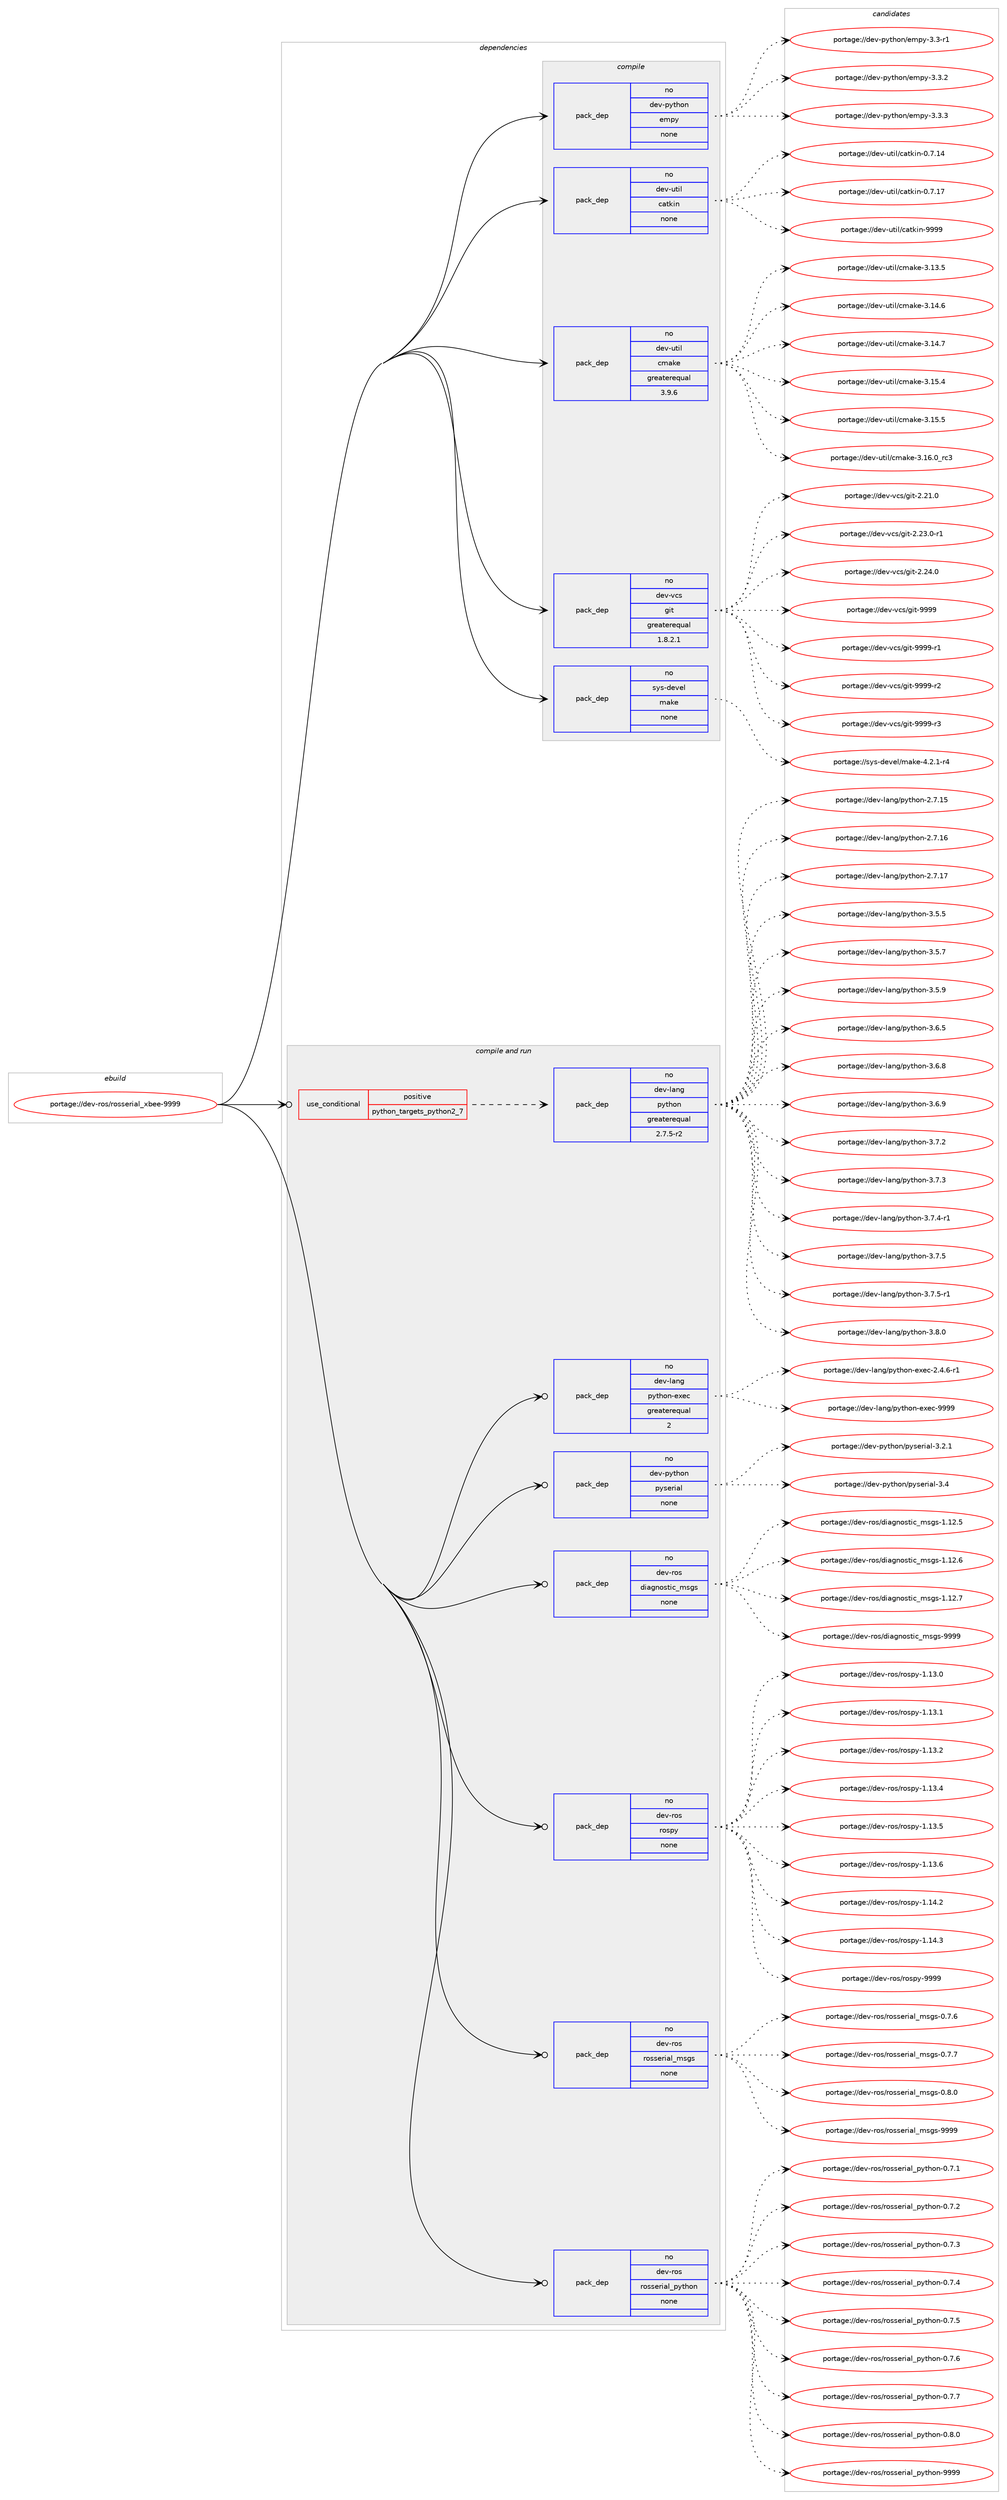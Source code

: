 digraph prolog {

# *************
# Graph options
# *************

newrank=true;
concentrate=true;
compound=true;
graph [rankdir=LR,fontname=Helvetica,fontsize=10,ranksep=1.5];#, ranksep=2.5, nodesep=0.2];
edge  [arrowhead=vee];
node  [fontname=Helvetica,fontsize=10];

# **********
# The ebuild
# **********

subgraph cluster_leftcol {
color=gray;
rank=same;
label=<<i>ebuild</i>>;
id [label="portage://dev-ros/rosserial_xbee-9999", color=red, width=4, href="../dev-ros/rosserial_xbee-9999.svg"];
}

# ****************
# The dependencies
# ****************

subgraph cluster_midcol {
color=gray;
label=<<i>dependencies</i>>;
subgraph cluster_compile {
fillcolor="#eeeeee";
style=filled;
label=<<i>compile</i>>;
subgraph pack151420 {
dependency199290 [label=<<TABLE BORDER="0" CELLBORDER="1" CELLSPACING="0" CELLPADDING="4" WIDTH="220"><TR><TD ROWSPAN="6" CELLPADDING="30">pack_dep</TD></TR><TR><TD WIDTH="110">no</TD></TR><TR><TD>dev-python</TD></TR><TR><TD>empy</TD></TR><TR><TD>none</TD></TR><TR><TD></TD></TR></TABLE>>, shape=none, color=blue];
}
id:e -> dependency199290:w [weight=20,style="solid",arrowhead="vee"];
subgraph pack151421 {
dependency199291 [label=<<TABLE BORDER="0" CELLBORDER="1" CELLSPACING="0" CELLPADDING="4" WIDTH="220"><TR><TD ROWSPAN="6" CELLPADDING="30">pack_dep</TD></TR><TR><TD WIDTH="110">no</TD></TR><TR><TD>dev-util</TD></TR><TR><TD>catkin</TD></TR><TR><TD>none</TD></TR><TR><TD></TD></TR></TABLE>>, shape=none, color=blue];
}
id:e -> dependency199291:w [weight=20,style="solid",arrowhead="vee"];
subgraph pack151422 {
dependency199292 [label=<<TABLE BORDER="0" CELLBORDER="1" CELLSPACING="0" CELLPADDING="4" WIDTH="220"><TR><TD ROWSPAN="6" CELLPADDING="30">pack_dep</TD></TR><TR><TD WIDTH="110">no</TD></TR><TR><TD>dev-util</TD></TR><TR><TD>cmake</TD></TR><TR><TD>greaterequal</TD></TR><TR><TD>3.9.6</TD></TR></TABLE>>, shape=none, color=blue];
}
id:e -> dependency199292:w [weight=20,style="solid",arrowhead="vee"];
subgraph pack151423 {
dependency199293 [label=<<TABLE BORDER="0" CELLBORDER="1" CELLSPACING="0" CELLPADDING="4" WIDTH="220"><TR><TD ROWSPAN="6" CELLPADDING="30">pack_dep</TD></TR><TR><TD WIDTH="110">no</TD></TR><TR><TD>dev-vcs</TD></TR><TR><TD>git</TD></TR><TR><TD>greaterequal</TD></TR><TR><TD>1.8.2.1</TD></TR></TABLE>>, shape=none, color=blue];
}
id:e -> dependency199293:w [weight=20,style="solid",arrowhead="vee"];
subgraph pack151424 {
dependency199294 [label=<<TABLE BORDER="0" CELLBORDER="1" CELLSPACING="0" CELLPADDING="4" WIDTH="220"><TR><TD ROWSPAN="6" CELLPADDING="30">pack_dep</TD></TR><TR><TD WIDTH="110">no</TD></TR><TR><TD>sys-devel</TD></TR><TR><TD>make</TD></TR><TR><TD>none</TD></TR><TR><TD></TD></TR></TABLE>>, shape=none, color=blue];
}
id:e -> dependency199294:w [weight=20,style="solid",arrowhead="vee"];
}
subgraph cluster_compileandrun {
fillcolor="#eeeeee";
style=filled;
label=<<i>compile and run</i>>;
subgraph cond44442 {
dependency199295 [label=<<TABLE BORDER="0" CELLBORDER="1" CELLSPACING="0" CELLPADDING="4"><TR><TD ROWSPAN="3" CELLPADDING="10">use_conditional</TD></TR><TR><TD>positive</TD></TR><TR><TD>python_targets_python2_7</TD></TR></TABLE>>, shape=none, color=red];
subgraph pack151425 {
dependency199296 [label=<<TABLE BORDER="0" CELLBORDER="1" CELLSPACING="0" CELLPADDING="4" WIDTH="220"><TR><TD ROWSPAN="6" CELLPADDING="30">pack_dep</TD></TR><TR><TD WIDTH="110">no</TD></TR><TR><TD>dev-lang</TD></TR><TR><TD>python</TD></TR><TR><TD>greaterequal</TD></TR><TR><TD>2.7.5-r2</TD></TR></TABLE>>, shape=none, color=blue];
}
dependency199295:e -> dependency199296:w [weight=20,style="dashed",arrowhead="vee"];
}
id:e -> dependency199295:w [weight=20,style="solid",arrowhead="odotvee"];
subgraph pack151426 {
dependency199297 [label=<<TABLE BORDER="0" CELLBORDER="1" CELLSPACING="0" CELLPADDING="4" WIDTH="220"><TR><TD ROWSPAN="6" CELLPADDING="30">pack_dep</TD></TR><TR><TD WIDTH="110">no</TD></TR><TR><TD>dev-lang</TD></TR><TR><TD>python-exec</TD></TR><TR><TD>greaterequal</TD></TR><TR><TD>2</TD></TR></TABLE>>, shape=none, color=blue];
}
id:e -> dependency199297:w [weight=20,style="solid",arrowhead="odotvee"];
subgraph pack151427 {
dependency199298 [label=<<TABLE BORDER="0" CELLBORDER="1" CELLSPACING="0" CELLPADDING="4" WIDTH="220"><TR><TD ROWSPAN="6" CELLPADDING="30">pack_dep</TD></TR><TR><TD WIDTH="110">no</TD></TR><TR><TD>dev-python</TD></TR><TR><TD>pyserial</TD></TR><TR><TD>none</TD></TR><TR><TD></TD></TR></TABLE>>, shape=none, color=blue];
}
id:e -> dependency199298:w [weight=20,style="solid",arrowhead="odotvee"];
subgraph pack151428 {
dependency199299 [label=<<TABLE BORDER="0" CELLBORDER="1" CELLSPACING="0" CELLPADDING="4" WIDTH="220"><TR><TD ROWSPAN="6" CELLPADDING="30">pack_dep</TD></TR><TR><TD WIDTH="110">no</TD></TR><TR><TD>dev-ros</TD></TR><TR><TD>diagnostic_msgs</TD></TR><TR><TD>none</TD></TR><TR><TD></TD></TR></TABLE>>, shape=none, color=blue];
}
id:e -> dependency199299:w [weight=20,style="solid",arrowhead="odotvee"];
subgraph pack151429 {
dependency199300 [label=<<TABLE BORDER="0" CELLBORDER="1" CELLSPACING="0" CELLPADDING="4" WIDTH="220"><TR><TD ROWSPAN="6" CELLPADDING="30">pack_dep</TD></TR><TR><TD WIDTH="110">no</TD></TR><TR><TD>dev-ros</TD></TR><TR><TD>rospy</TD></TR><TR><TD>none</TD></TR><TR><TD></TD></TR></TABLE>>, shape=none, color=blue];
}
id:e -> dependency199300:w [weight=20,style="solid",arrowhead="odotvee"];
subgraph pack151430 {
dependency199301 [label=<<TABLE BORDER="0" CELLBORDER="1" CELLSPACING="0" CELLPADDING="4" WIDTH="220"><TR><TD ROWSPAN="6" CELLPADDING="30">pack_dep</TD></TR><TR><TD WIDTH="110">no</TD></TR><TR><TD>dev-ros</TD></TR><TR><TD>rosserial_msgs</TD></TR><TR><TD>none</TD></TR><TR><TD></TD></TR></TABLE>>, shape=none, color=blue];
}
id:e -> dependency199301:w [weight=20,style="solid",arrowhead="odotvee"];
subgraph pack151431 {
dependency199302 [label=<<TABLE BORDER="0" CELLBORDER="1" CELLSPACING="0" CELLPADDING="4" WIDTH="220"><TR><TD ROWSPAN="6" CELLPADDING="30">pack_dep</TD></TR><TR><TD WIDTH="110">no</TD></TR><TR><TD>dev-ros</TD></TR><TR><TD>rosserial_python</TD></TR><TR><TD>none</TD></TR><TR><TD></TD></TR></TABLE>>, shape=none, color=blue];
}
id:e -> dependency199302:w [weight=20,style="solid",arrowhead="odotvee"];
}
subgraph cluster_run {
fillcolor="#eeeeee";
style=filled;
label=<<i>run</i>>;
}
}

# **************
# The candidates
# **************

subgraph cluster_choices {
rank=same;
color=gray;
label=<<i>candidates</i>>;

subgraph choice151420 {
color=black;
nodesep=1;
choiceportage1001011184511212111610411111047101109112121455146514511449 [label="portage://dev-python/empy-3.3-r1", color=red, width=4,href="../dev-python/empy-3.3-r1.svg"];
choiceportage1001011184511212111610411111047101109112121455146514650 [label="portage://dev-python/empy-3.3.2", color=red, width=4,href="../dev-python/empy-3.3.2.svg"];
choiceportage1001011184511212111610411111047101109112121455146514651 [label="portage://dev-python/empy-3.3.3", color=red, width=4,href="../dev-python/empy-3.3.3.svg"];
dependency199290:e -> choiceportage1001011184511212111610411111047101109112121455146514511449:w [style=dotted,weight="100"];
dependency199290:e -> choiceportage1001011184511212111610411111047101109112121455146514650:w [style=dotted,weight="100"];
dependency199290:e -> choiceportage1001011184511212111610411111047101109112121455146514651:w [style=dotted,weight="100"];
}
subgraph choice151421 {
color=black;
nodesep=1;
choiceportage1001011184511711610510847999711610710511045484655464952 [label="portage://dev-util/catkin-0.7.14", color=red, width=4,href="../dev-util/catkin-0.7.14.svg"];
choiceportage1001011184511711610510847999711610710511045484655464955 [label="portage://dev-util/catkin-0.7.17", color=red, width=4,href="../dev-util/catkin-0.7.17.svg"];
choiceportage100101118451171161051084799971161071051104557575757 [label="portage://dev-util/catkin-9999", color=red, width=4,href="../dev-util/catkin-9999.svg"];
dependency199291:e -> choiceportage1001011184511711610510847999711610710511045484655464952:w [style=dotted,weight="100"];
dependency199291:e -> choiceportage1001011184511711610510847999711610710511045484655464955:w [style=dotted,weight="100"];
dependency199291:e -> choiceportage100101118451171161051084799971161071051104557575757:w [style=dotted,weight="100"];
}
subgraph choice151422 {
color=black;
nodesep=1;
choiceportage1001011184511711610510847991099710710145514649514653 [label="portage://dev-util/cmake-3.13.5", color=red, width=4,href="../dev-util/cmake-3.13.5.svg"];
choiceportage1001011184511711610510847991099710710145514649524654 [label="portage://dev-util/cmake-3.14.6", color=red, width=4,href="../dev-util/cmake-3.14.6.svg"];
choiceportage1001011184511711610510847991099710710145514649524655 [label="portage://dev-util/cmake-3.14.7", color=red, width=4,href="../dev-util/cmake-3.14.7.svg"];
choiceportage1001011184511711610510847991099710710145514649534652 [label="portage://dev-util/cmake-3.15.4", color=red, width=4,href="../dev-util/cmake-3.15.4.svg"];
choiceportage1001011184511711610510847991099710710145514649534653 [label="portage://dev-util/cmake-3.15.5", color=red, width=4,href="../dev-util/cmake-3.15.5.svg"];
choiceportage1001011184511711610510847991099710710145514649544648951149951 [label="portage://dev-util/cmake-3.16.0_rc3", color=red, width=4,href="../dev-util/cmake-3.16.0_rc3.svg"];
dependency199292:e -> choiceportage1001011184511711610510847991099710710145514649514653:w [style=dotted,weight="100"];
dependency199292:e -> choiceportage1001011184511711610510847991099710710145514649524654:w [style=dotted,weight="100"];
dependency199292:e -> choiceportage1001011184511711610510847991099710710145514649524655:w [style=dotted,weight="100"];
dependency199292:e -> choiceportage1001011184511711610510847991099710710145514649534652:w [style=dotted,weight="100"];
dependency199292:e -> choiceportage1001011184511711610510847991099710710145514649534653:w [style=dotted,weight="100"];
dependency199292:e -> choiceportage1001011184511711610510847991099710710145514649544648951149951:w [style=dotted,weight="100"];
}
subgraph choice151423 {
color=black;
nodesep=1;
choiceportage10010111845118991154710310511645504650494648 [label="portage://dev-vcs/git-2.21.0", color=red, width=4,href="../dev-vcs/git-2.21.0.svg"];
choiceportage100101118451189911547103105116455046505146484511449 [label="portage://dev-vcs/git-2.23.0-r1", color=red, width=4,href="../dev-vcs/git-2.23.0-r1.svg"];
choiceportage10010111845118991154710310511645504650524648 [label="portage://dev-vcs/git-2.24.0", color=red, width=4,href="../dev-vcs/git-2.24.0.svg"];
choiceportage1001011184511899115471031051164557575757 [label="portage://dev-vcs/git-9999", color=red, width=4,href="../dev-vcs/git-9999.svg"];
choiceportage10010111845118991154710310511645575757574511449 [label="portage://dev-vcs/git-9999-r1", color=red, width=4,href="../dev-vcs/git-9999-r1.svg"];
choiceportage10010111845118991154710310511645575757574511450 [label="portage://dev-vcs/git-9999-r2", color=red, width=4,href="../dev-vcs/git-9999-r2.svg"];
choiceportage10010111845118991154710310511645575757574511451 [label="portage://dev-vcs/git-9999-r3", color=red, width=4,href="../dev-vcs/git-9999-r3.svg"];
dependency199293:e -> choiceportage10010111845118991154710310511645504650494648:w [style=dotted,weight="100"];
dependency199293:e -> choiceportage100101118451189911547103105116455046505146484511449:w [style=dotted,weight="100"];
dependency199293:e -> choiceportage10010111845118991154710310511645504650524648:w [style=dotted,weight="100"];
dependency199293:e -> choiceportage1001011184511899115471031051164557575757:w [style=dotted,weight="100"];
dependency199293:e -> choiceportage10010111845118991154710310511645575757574511449:w [style=dotted,weight="100"];
dependency199293:e -> choiceportage10010111845118991154710310511645575757574511450:w [style=dotted,weight="100"];
dependency199293:e -> choiceportage10010111845118991154710310511645575757574511451:w [style=dotted,weight="100"];
}
subgraph choice151424 {
color=black;
nodesep=1;
choiceportage1151211154510010111810110847109971071014552465046494511452 [label="portage://sys-devel/make-4.2.1-r4", color=red, width=4,href="../sys-devel/make-4.2.1-r4.svg"];
dependency199294:e -> choiceportage1151211154510010111810110847109971071014552465046494511452:w [style=dotted,weight="100"];
}
subgraph choice151425 {
color=black;
nodesep=1;
choiceportage10010111845108971101034711212111610411111045504655464953 [label="portage://dev-lang/python-2.7.15", color=red, width=4,href="../dev-lang/python-2.7.15.svg"];
choiceportage10010111845108971101034711212111610411111045504655464954 [label="portage://dev-lang/python-2.7.16", color=red, width=4,href="../dev-lang/python-2.7.16.svg"];
choiceportage10010111845108971101034711212111610411111045504655464955 [label="portage://dev-lang/python-2.7.17", color=red, width=4,href="../dev-lang/python-2.7.17.svg"];
choiceportage100101118451089711010347112121116104111110455146534653 [label="portage://dev-lang/python-3.5.5", color=red, width=4,href="../dev-lang/python-3.5.5.svg"];
choiceportage100101118451089711010347112121116104111110455146534655 [label="portage://dev-lang/python-3.5.7", color=red, width=4,href="../dev-lang/python-3.5.7.svg"];
choiceportage100101118451089711010347112121116104111110455146534657 [label="portage://dev-lang/python-3.5.9", color=red, width=4,href="../dev-lang/python-3.5.9.svg"];
choiceportage100101118451089711010347112121116104111110455146544653 [label="portage://dev-lang/python-3.6.5", color=red, width=4,href="../dev-lang/python-3.6.5.svg"];
choiceportage100101118451089711010347112121116104111110455146544656 [label="portage://dev-lang/python-3.6.8", color=red, width=4,href="../dev-lang/python-3.6.8.svg"];
choiceportage100101118451089711010347112121116104111110455146544657 [label="portage://dev-lang/python-3.6.9", color=red, width=4,href="../dev-lang/python-3.6.9.svg"];
choiceportage100101118451089711010347112121116104111110455146554650 [label="portage://dev-lang/python-3.7.2", color=red, width=4,href="../dev-lang/python-3.7.2.svg"];
choiceportage100101118451089711010347112121116104111110455146554651 [label="portage://dev-lang/python-3.7.3", color=red, width=4,href="../dev-lang/python-3.7.3.svg"];
choiceportage1001011184510897110103471121211161041111104551465546524511449 [label="portage://dev-lang/python-3.7.4-r1", color=red, width=4,href="../dev-lang/python-3.7.4-r1.svg"];
choiceportage100101118451089711010347112121116104111110455146554653 [label="portage://dev-lang/python-3.7.5", color=red, width=4,href="../dev-lang/python-3.7.5.svg"];
choiceportage1001011184510897110103471121211161041111104551465546534511449 [label="portage://dev-lang/python-3.7.5-r1", color=red, width=4,href="../dev-lang/python-3.7.5-r1.svg"];
choiceportage100101118451089711010347112121116104111110455146564648 [label="portage://dev-lang/python-3.8.0", color=red, width=4,href="../dev-lang/python-3.8.0.svg"];
dependency199296:e -> choiceportage10010111845108971101034711212111610411111045504655464953:w [style=dotted,weight="100"];
dependency199296:e -> choiceportage10010111845108971101034711212111610411111045504655464954:w [style=dotted,weight="100"];
dependency199296:e -> choiceportage10010111845108971101034711212111610411111045504655464955:w [style=dotted,weight="100"];
dependency199296:e -> choiceportage100101118451089711010347112121116104111110455146534653:w [style=dotted,weight="100"];
dependency199296:e -> choiceportage100101118451089711010347112121116104111110455146534655:w [style=dotted,weight="100"];
dependency199296:e -> choiceportage100101118451089711010347112121116104111110455146534657:w [style=dotted,weight="100"];
dependency199296:e -> choiceportage100101118451089711010347112121116104111110455146544653:w [style=dotted,weight="100"];
dependency199296:e -> choiceportage100101118451089711010347112121116104111110455146544656:w [style=dotted,weight="100"];
dependency199296:e -> choiceportage100101118451089711010347112121116104111110455146544657:w [style=dotted,weight="100"];
dependency199296:e -> choiceportage100101118451089711010347112121116104111110455146554650:w [style=dotted,weight="100"];
dependency199296:e -> choiceportage100101118451089711010347112121116104111110455146554651:w [style=dotted,weight="100"];
dependency199296:e -> choiceportage1001011184510897110103471121211161041111104551465546524511449:w [style=dotted,weight="100"];
dependency199296:e -> choiceportage100101118451089711010347112121116104111110455146554653:w [style=dotted,weight="100"];
dependency199296:e -> choiceportage1001011184510897110103471121211161041111104551465546534511449:w [style=dotted,weight="100"];
dependency199296:e -> choiceportage100101118451089711010347112121116104111110455146564648:w [style=dotted,weight="100"];
}
subgraph choice151426 {
color=black;
nodesep=1;
choiceportage10010111845108971101034711212111610411111045101120101994550465246544511449 [label="portage://dev-lang/python-exec-2.4.6-r1", color=red, width=4,href="../dev-lang/python-exec-2.4.6-r1.svg"];
choiceportage10010111845108971101034711212111610411111045101120101994557575757 [label="portage://dev-lang/python-exec-9999", color=red, width=4,href="../dev-lang/python-exec-9999.svg"];
dependency199297:e -> choiceportage10010111845108971101034711212111610411111045101120101994550465246544511449:w [style=dotted,weight="100"];
dependency199297:e -> choiceportage10010111845108971101034711212111610411111045101120101994557575757:w [style=dotted,weight="100"];
}
subgraph choice151427 {
color=black;
nodesep=1;
choiceportage100101118451121211161041111104711212111510111410597108455146504649 [label="portage://dev-python/pyserial-3.2.1", color=red, width=4,href="../dev-python/pyserial-3.2.1.svg"];
choiceportage10010111845112121116104111110471121211151011141059710845514652 [label="portage://dev-python/pyserial-3.4", color=red, width=4,href="../dev-python/pyserial-3.4.svg"];
dependency199298:e -> choiceportage100101118451121211161041111104711212111510111410597108455146504649:w [style=dotted,weight="100"];
dependency199298:e -> choiceportage10010111845112121116104111110471121211151011141059710845514652:w [style=dotted,weight="100"];
}
subgraph choice151428 {
color=black;
nodesep=1;
choiceportage100101118451141111154710010597103110111115116105999510911510311545494649504653 [label="portage://dev-ros/diagnostic_msgs-1.12.5", color=red, width=4,href="../dev-ros/diagnostic_msgs-1.12.5.svg"];
choiceportage100101118451141111154710010597103110111115116105999510911510311545494649504654 [label="portage://dev-ros/diagnostic_msgs-1.12.6", color=red, width=4,href="../dev-ros/diagnostic_msgs-1.12.6.svg"];
choiceportage100101118451141111154710010597103110111115116105999510911510311545494649504655 [label="portage://dev-ros/diagnostic_msgs-1.12.7", color=red, width=4,href="../dev-ros/diagnostic_msgs-1.12.7.svg"];
choiceportage10010111845114111115471001059710311011111511610599951091151031154557575757 [label="portage://dev-ros/diagnostic_msgs-9999", color=red, width=4,href="../dev-ros/diagnostic_msgs-9999.svg"];
dependency199299:e -> choiceportage100101118451141111154710010597103110111115116105999510911510311545494649504653:w [style=dotted,weight="100"];
dependency199299:e -> choiceportage100101118451141111154710010597103110111115116105999510911510311545494649504654:w [style=dotted,weight="100"];
dependency199299:e -> choiceportage100101118451141111154710010597103110111115116105999510911510311545494649504655:w [style=dotted,weight="100"];
dependency199299:e -> choiceportage10010111845114111115471001059710311011111511610599951091151031154557575757:w [style=dotted,weight="100"];
}
subgraph choice151429 {
color=black;
nodesep=1;
choiceportage100101118451141111154711411111511212145494649514648 [label="portage://dev-ros/rospy-1.13.0", color=red, width=4,href="../dev-ros/rospy-1.13.0.svg"];
choiceportage100101118451141111154711411111511212145494649514649 [label="portage://dev-ros/rospy-1.13.1", color=red, width=4,href="../dev-ros/rospy-1.13.1.svg"];
choiceportage100101118451141111154711411111511212145494649514650 [label="portage://dev-ros/rospy-1.13.2", color=red, width=4,href="../dev-ros/rospy-1.13.2.svg"];
choiceportage100101118451141111154711411111511212145494649514652 [label="portage://dev-ros/rospy-1.13.4", color=red, width=4,href="../dev-ros/rospy-1.13.4.svg"];
choiceportage100101118451141111154711411111511212145494649514653 [label="portage://dev-ros/rospy-1.13.5", color=red, width=4,href="../dev-ros/rospy-1.13.5.svg"];
choiceportage100101118451141111154711411111511212145494649514654 [label="portage://dev-ros/rospy-1.13.6", color=red, width=4,href="../dev-ros/rospy-1.13.6.svg"];
choiceportage100101118451141111154711411111511212145494649524650 [label="portage://dev-ros/rospy-1.14.2", color=red, width=4,href="../dev-ros/rospy-1.14.2.svg"];
choiceportage100101118451141111154711411111511212145494649524651 [label="portage://dev-ros/rospy-1.14.3", color=red, width=4,href="../dev-ros/rospy-1.14.3.svg"];
choiceportage10010111845114111115471141111151121214557575757 [label="portage://dev-ros/rospy-9999", color=red, width=4,href="../dev-ros/rospy-9999.svg"];
dependency199300:e -> choiceportage100101118451141111154711411111511212145494649514648:w [style=dotted,weight="100"];
dependency199300:e -> choiceportage100101118451141111154711411111511212145494649514649:w [style=dotted,weight="100"];
dependency199300:e -> choiceportage100101118451141111154711411111511212145494649514650:w [style=dotted,weight="100"];
dependency199300:e -> choiceportage100101118451141111154711411111511212145494649514652:w [style=dotted,weight="100"];
dependency199300:e -> choiceportage100101118451141111154711411111511212145494649514653:w [style=dotted,weight="100"];
dependency199300:e -> choiceportage100101118451141111154711411111511212145494649514654:w [style=dotted,weight="100"];
dependency199300:e -> choiceportage100101118451141111154711411111511212145494649524650:w [style=dotted,weight="100"];
dependency199300:e -> choiceportage100101118451141111154711411111511212145494649524651:w [style=dotted,weight="100"];
dependency199300:e -> choiceportage10010111845114111115471141111151121214557575757:w [style=dotted,weight="100"];
}
subgraph choice151430 {
color=black;
nodesep=1;
choiceportage10010111845114111115471141111151151011141059710895109115103115454846554654 [label="portage://dev-ros/rosserial_msgs-0.7.6", color=red, width=4,href="../dev-ros/rosserial_msgs-0.7.6.svg"];
choiceportage10010111845114111115471141111151151011141059710895109115103115454846554655 [label="portage://dev-ros/rosserial_msgs-0.7.7", color=red, width=4,href="../dev-ros/rosserial_msgs-0.7.7.svg"];
choiceportage10010111845114111115471141111151151011141059710895109115103115454846564648 [label="portage://dev-ros/rosserial_msgs-0.8.0", color=red, width=4,href="../dev-ros/rosserial_msgs-0.8.0.svg"];
choiceportage100101118451141111154711411111511510111410597108951091151031154557575757 [label="portage://dev-ros/rosserial_msgs-9999", color=red, width=4,href="../dev-ros/rosserial_msgs-9999.svg"];
dependency199301:e -> choiceportage10010111845114111115471141111151151011141059710895109115103115454846554654:w [style=dotted,weight="100"];
dependency199301:e -> choiceportage10010111845114111115471141111151151011141059710895109115103115454846554655:w [style=dotted,weight="100"];
dependency199301:e -> choiceportage10010111845114111115471141111151151011141059710895109115103115454846564648:w [style=dotted,weight="100"];
dependency199301:e -> choiceportage100101118451141111154711411111511510111410597108951091151031154557575757:w [style=dotted,weight="100"];
}
subgraph choice151431 {
color=black;
nodesep=1;
choiceportage10010111845114111115471141111151151011141059710895112121116104111110454846554649 [label="portage://dev-ros/rosserial_python-0.7.1", color=red, width=4,href="../dev-ros/rosserial_python-0.7.1.svg"];
choiceportage10010111845114111115471141111151151011141059710895112121116104111110454846554650 [label="portage://dev-ros/rosserial_python-0.7.2", color=red, width=4,href="../dev-ros/rosserial_python-0.7.2.svg"];
choiceportage10010111845114111115471141111151151011141059710895112121116104111110454846554651 [label="portage://dev-ros/rosserial_python-0.7.3", color=red, width=4,href="../dev-ros/rosserial_python-0.7.3.svg"];
choiceportage10010111845114111115471141111151151011141059710895112121116104111110454846554652 [label="portage://dev-ros/rosserial_python-0.7.4", color=red, width=4,href="../dev-ros/rosserial_python-0.7.4.svg"];
choiceportage10010111845114111115471141111151151011141059710895112121116104111110454846554653 [label="portage://dev-ros/rosserial_python-0.7.5", color=red, width=4,href="../dev-ros/rosserial_python-0.7.5.svg"];
choiceportage10010111845114111115471141111151151011141059710895112121116104111110454846554654 [label="portage://dev-ros/rosserial_python-0.7.6", color=red, width=4,href="../dev-ros/rosserial_python-0.7.6.svg"];
choiceportage10010111845114111115471141111151151011141059710895112121116104111110454846554655 [label="portage://dev-ros/rosserial_python-0.7.7", color=red, width=4,href="../dev-ros/rosserial_python-0.7.7.svg"];
choiceportage10010111845114111115471141111151151011141059710895112121116104111110454846564648 [label="portage://dev-ros/rosserial_python-0.8.0", color=red, width=4,href="../dev-ros/rosserial_python-0.8.0.svg"];
choiceportage100101118451141111154711411111511510111410597108951121211161041111104557575757 [label="portage://dev-ros/rosserial_python-9999", color=red, width=4,href="../dev-ros/rosserial_python-9999.svg"];
dependency199302:e -> choiceportage10010111845114111115471141111151151011141059710895112121116104111110454846554649:w [style=dotted,weight="100"];
dependency199302:e -> choiceportage10010111845114111115471141111151151011141059710895112121116104111110454846554650:w [style=dotted,weight="100"];
dependency199302:e -> choiceportage10010111845114111115471141111151151011141059710895112121116104111110454846554651:w [style=dotted,weight="100"];
dependency199302:e -> choiceportage10010111845114111115471141111151151011141059710895112121116104111110454846554652:w [style=dotted,weight="100"];
dependency199302:e -> choiceportage10010111845114111115471141111151151011141059710895112121116104111110454846554653:w [style=dotted,weight="100"];
dependency199302:e -> choiceportage10010111845114111115471141111151151011141059710895112121116104111110454846554654:w [style=dotted,weight="100"];
dependency199302:e -> choiceportage10010111845114111115471141111151151011141059710895112121116104111110454846554655:w [style=dotted,weight="100"];
dependency199302:e -> choiceportage10010111845114111115471141111151151011141059710895112121116104111110454846564648:w [style=dotted,weight="100"];
dependency199302:e -> choiceportage100101118451141111154711411111511510111410597108951121211161041111104557575757:w [style=dotted,weight="100"];
}
}

}

